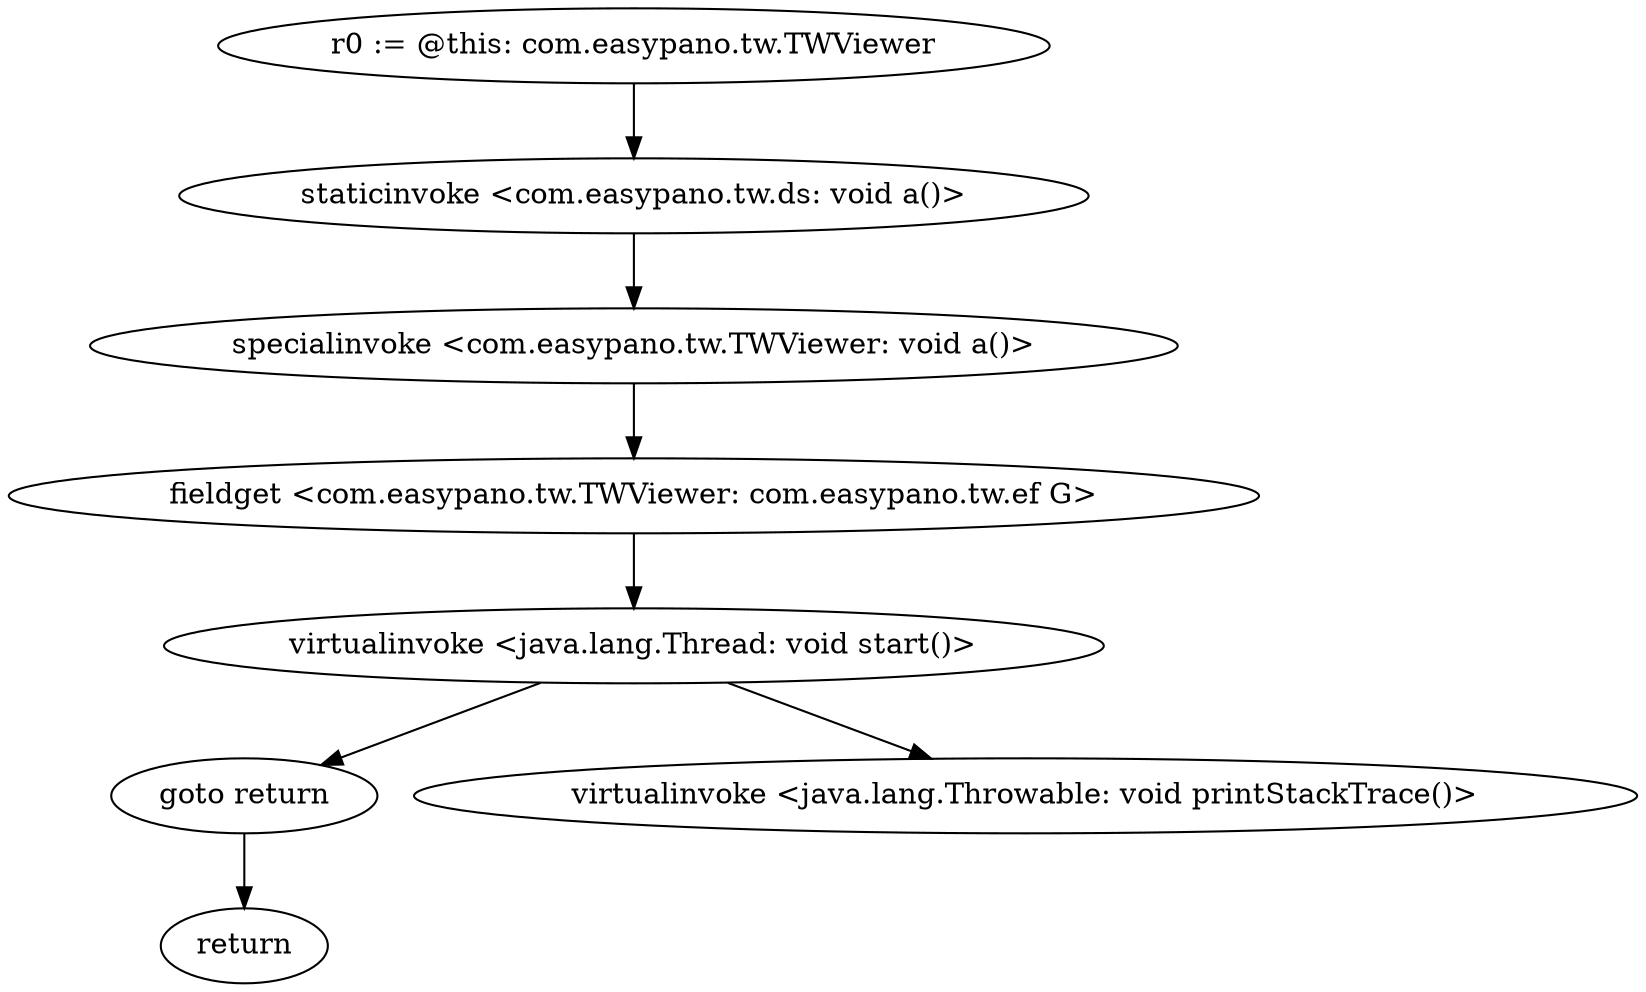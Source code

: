 digraph "" {
"r0 := @this: com.easypano.tw.TWViewer"->"staticinvoke <com.easypano.tw.ds: void a()>";
 "staticinvoke <com.easypano.tw.ds: void a()>"->"specialinvoke <com.easypano.tw.TWViewer: void a()>";
 "specialinvoke <com.easypano.tw.TWViewer: void a()>"->"fieldget <com.easypano.tw.TWViewer: com.easypano.tw.ef G>";
 "fieldget <com.easypano.tw.TWViewer: com.easypano.tw.ef G>"->"virtualinvoke <java.lang.Thread: void start()>";
 "virtualinvoke <java.lang.Thread: void start()>"->"goto return";
 "goto return"->"return";
 "virtualinvoke <java.lang.Thread: void start()>"->"virtualinvoke <java.lang.Throwable: void printStackTrace()>";
}
